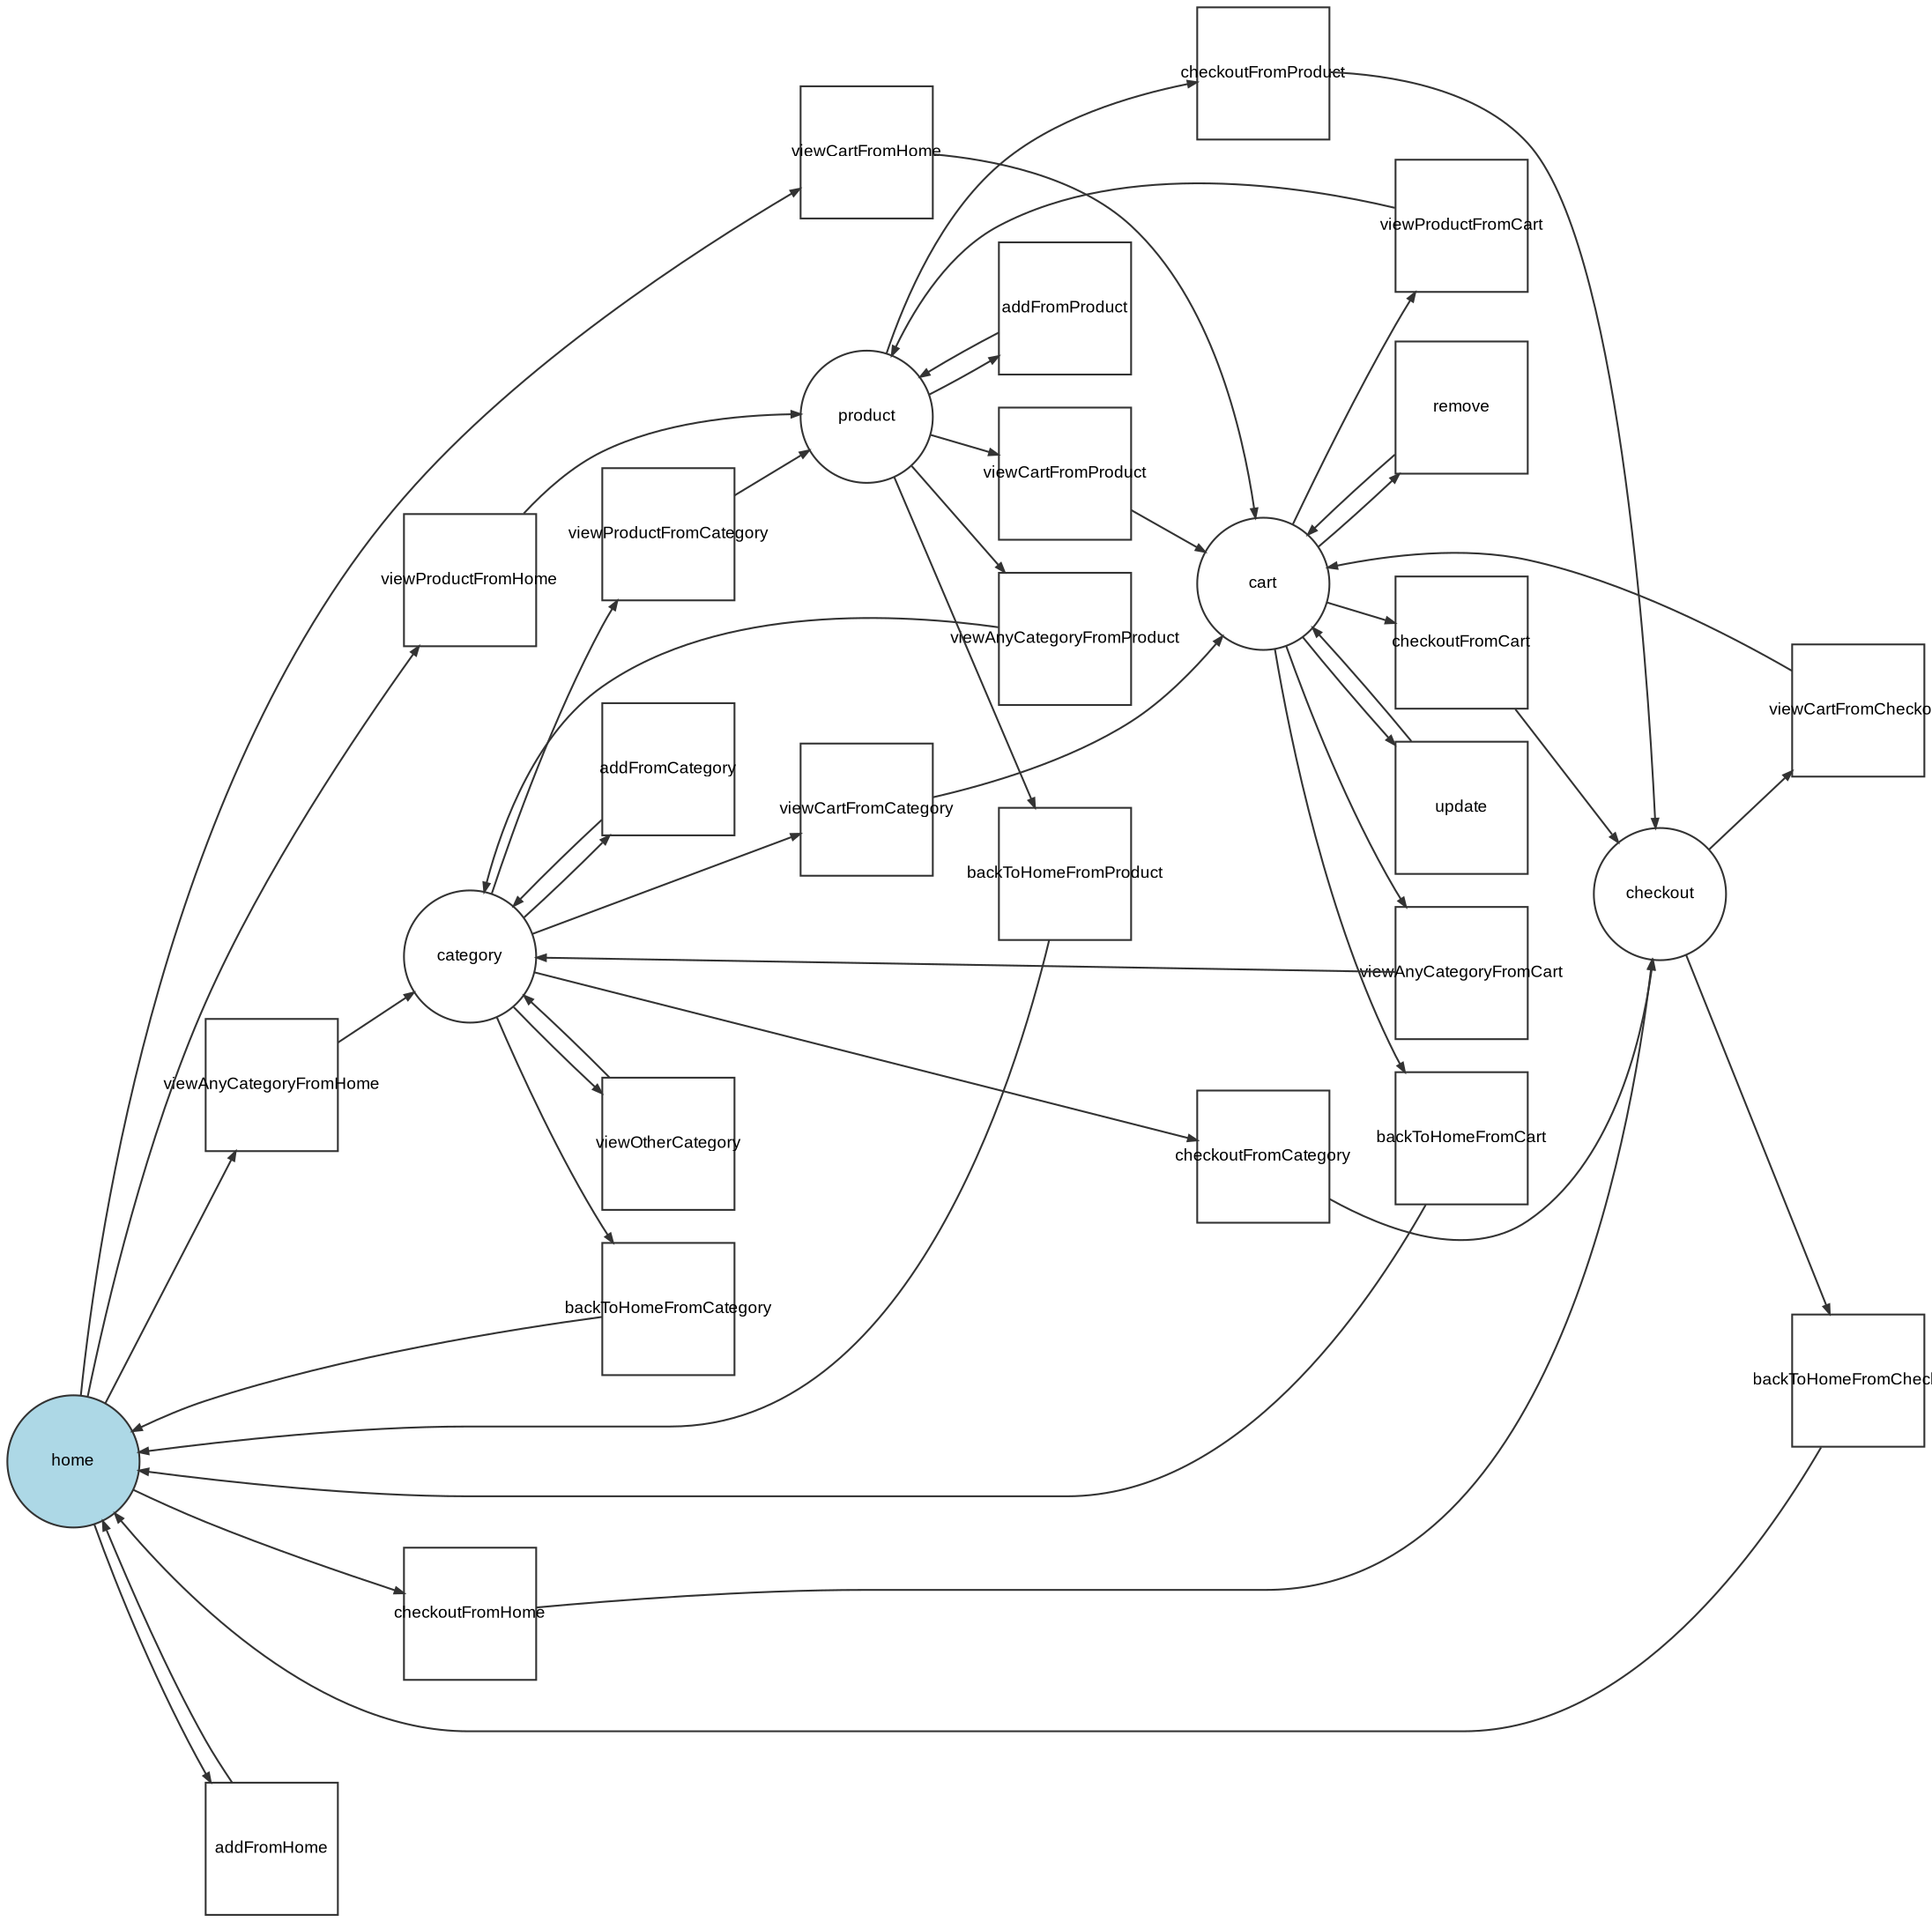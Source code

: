 digraph workflow {
  ratio="compress" rankdir="LR"
  node [fontsize="9" fontname="Arial" color="#333333" fillcolor="lightblue" fixedsize="1" width="1"];
  edge [fontsize="9" fontname="Arial" color="#333333" arrowhead="normal" arrowsize="0.5"];

  place_home [label="home", shape=circle, style="filled"];
  place_category [label="category", shape=circle];
  place_product [label="product", shape=circle];
  place_cart [label="cart", shape=circle];
  place_checkout [label="checkout", shape=circle];
  transition_viewanycategoryfromhome [label="viewAnyCategoryFromHome", shape=box, shape="box", regular="1"];
  transition_viewothercategory [label="viewOtherCategory", shape=box, shape="box", regular="1"];
  transition_viewanycategoryfromproduct [label="viewAnyCategoryFromProduct", shape=box, shape="box", regular="1"];
  transition_viewanycategoryfromcart [label="viewAnyCategoryFromCart", shape=box, shape="box", regular="1"];
  transition_viewproductfromhome [label="viewProductFromHome", shape=box, shape="box", regular="1"];
  transition_viewproductfromcart [label="viewProductFromCart", shape=box, shape="box", regular="1"];
  transition_viewproductfromcategory [label="viewProductFromCategory", shape=box, shape="box", regular="1"];
  transition_viewcartfromhome [label="viewCartFromHome", shape=box, shape="box", regular="1"];
  transition_viewcartfromcategory [label="viewCartFromCategory", shape=box, shape="box", regular="1"];
  transition_viewcartfromproduct [label="viewCartFromProduct", shape=box, shape="box", regular="1"];
  transition_viewcartfromcheckout [label="viewCartFromCheckout", shape=box, shape="box", regular="1"];
  transition_checkoutfromhome [label="checkoutFromHome", shape=box, shape="box", regular="1"];
  transition_checkoutfromcategory [label="checkoutFromCategory", shape=box, shape="box", regular="1"];
  transition_checkoutfromproduct [label="checkoutFromProduct", shape=box, shape="box", regular="1"];
  transition_checkoutfromcart [label="checkoutFromCart", shape=box, shape="box", regular="1"];
  transition_backtohomefromcategory [label="backToHomeFromCategory", shape=box, shape="box", regular="1"];
  transition_backtohomefromproduct [label="backToHomeFromProduct", shape=box, shape="box", regular="1"];
  transition_backtohomefromcart [label="backToHomeFromCart", shape=box, shape="box", regular="1"];
  transition_backtohomefromcheckout [label="backToHomeFromCheckout", shape=box, shape="box", regular="1"];
  transition_update [label="update", shape=box, shape="box", regular="1"];
  transition_remove [label="remove", shape=box, shape="box", regular="1"];
  transition_addfromhome [label="addFromHome", shape=box, shape="box", regular="1"];
  transition_addfromcategory [label="addFromCategory", shape=box, shape="box", regular="1"];
  transition_addfromproduct [label="addFromProduct", shape=box, shape="box", regular="1"];
  place_home -> transition_viewanycategoryfromhome [style="solid"];
  transition_viewanycategoryfromhome -> place_category [style="solid"];
  place_category -> transition_viewothercategory [style="solid"];
  transition_viewothercategory -> place_category [style="solid"];
  place_product -> transition_viewanycategoryfromproduct [style="solid"];
  transition_viewanycategoryfromproduct -> place_category [style="solid"];
  place_cart -> transition_viewanycategoryfromcart [style="solid"];
  transition_viewanycategoryfromcart -> place_category [style="solid"];
  place_home -> transition_viewproductfromhome [style="solid"];
  transition_viewproductfromhome -> place_product [style="solid"];
  place_cart -> transition_viewproductfromcart [style="solid"];
  transition_viewproductfromcart -> place_product [style="solid"];
  place_category -> transition_viewproductfromcategory [style="solid"];
  transition_viewproductfromcategory -> place_product [style="solid"];
  place_home -> transition_viewcartfromhome [style="solid"];
  transition_viewcartfromhome -> place_cart [style="solid"];
  place_category -> transition_viewcartfromcategory [style="solid"];
  transition_viewcartfromcategory -> place_cart [style="solid"];
  place_product -> transition_viewcartfromproduct [style="solid"];
  transition_viewcartfromproduct -> place_cart [style="solid"];
  place_checkout -> transition_viewcartfromcheckout [style="solid"];
  transition_viewcartfromcheckout -> place_cart [style="solid"];
  place_home -> transition_checkoutfromhome [style="solid"];
  transition_checkoutfromhome -> place_checkout [style="solid"];
  place_category -> transition_checkoutfromcategory [style="solid"];
  transition_checkoutfromcategory -> place_checkout [style="solid"];
  place_product -> transition_checkoutfromproduct [style="solid"];
  transition_checkoutfromproduct -> place_checkout [style="solid"];
  place_cart -> transition_checkoutfromcart [style="solid"];
  transition_checkoutfromcart -> place_checkout [style="solid"];
  place_category -> transition_backtohomefromcategory [style="solid"];
  transition_backtohomefromcategory -> place_home [style="solid"];
  place_product -> transition_backtohomefromproduct [style="solid"];
  transition_backtohomefromproduct -> place_home [style="solid"];
  place_cart -> transition_backtohomefromcart [style="solid"];
  transition_backtohomefromcart -> place_home [style="solid"];
  place_checkout -> transition_backtohomefromcheckout [style="solid"];
  transition_backtohomefromcheckout -> place_home [style="solid"];
  place_cart -> transition_update [style="solid"];
  transition_update -> place_cart [style="solid"];
  place_cart -> transition_remove [style="solid"];
  transition_remove -> place_cart [style="solid"];
  place_home -> transition_addfromhome [style="solid"];
  transition_addfromhome -> place_home [style="solid"];
  place_category -> transition_addfromcategory [style="solid"];
  transition_addfromcategory -> place_category [style="solid"];
  place_product -> transition_addfromproduct [style="solid"];
  transition_addfromproduct -> place_product [style="solid"];
}
